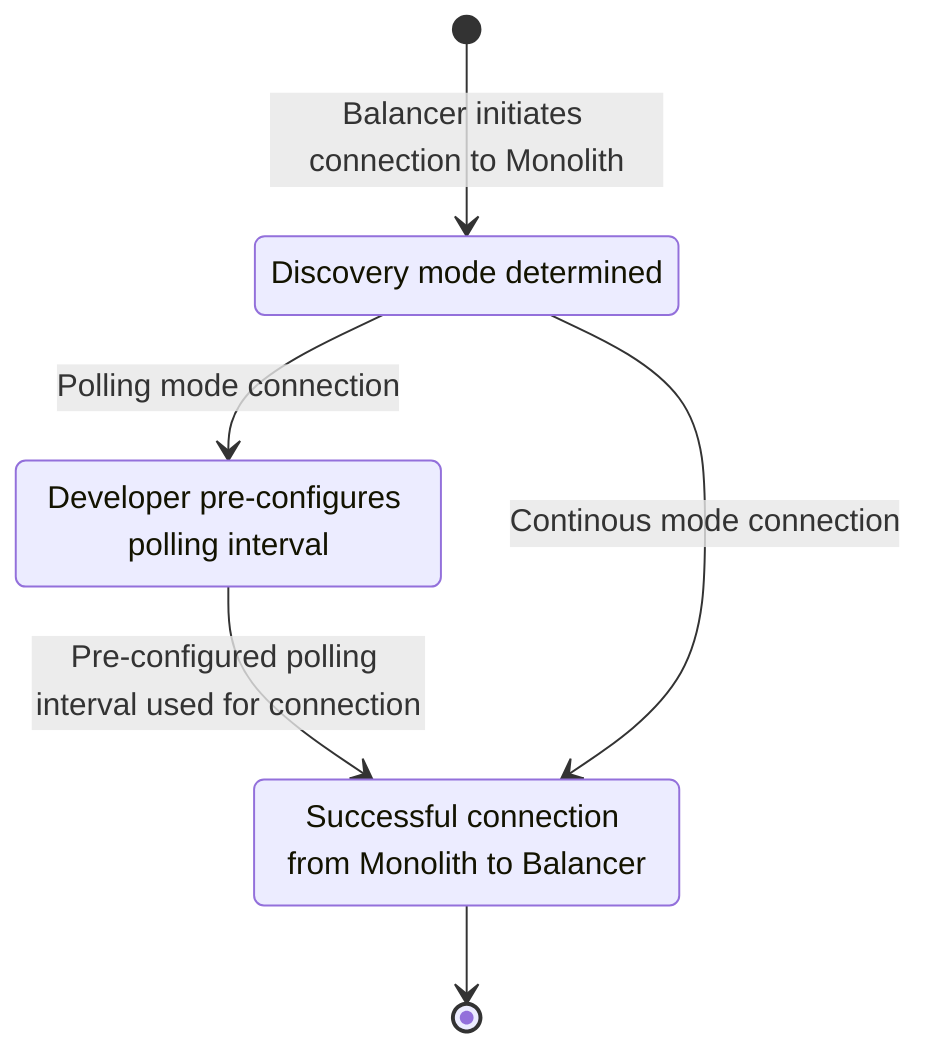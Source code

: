 stateDiagram-v2
    state "Discovery mode determined" as discov
    state "Developer pre-configures polling interval" as dev
    state "Successful connection from Monolith to Balancer" as connection

    [*] --> discov: Balancer initiates connection to Monolith
    discov --> dev: Polling mode connection
    dev --> connection: Pre-configured polling interval used for connection
    discov --> connection: Continous mode connection
    connection --> [*]